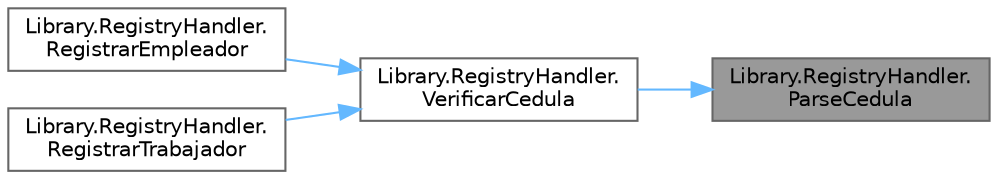 digraph "Library.RegistryHandler.ParseCedula"
{
 // INTERACTIVE_SVG=YES
 // LATEX_PDF_SIZE
  bgcolor="transparent";
  edge [fontname=Helvetica,fontsize=10,labelfontname=Helvetica,labelfontsize=10];
  node [fontname=Helvetica,fontsize=10,shape=box,height=0.2,width=0.4];
  rankdir="RL";
  Node1 [label="Library.RegistryHandler.\lParseCedula",height=0.2,width=0.4,color="gray40", fillcolor="grey60", style="filled", fontcolor="black",tooltip="Método para convertir un string a un formato apropiado de cédula."];
  Node1 -> Node2 [dir="back",color="steelblue1",style="solid"];
  Node2 [label="Library.RegistryHandler.\lVerificarCedula",height=0.2,width=0.4,color="grey40", fillcolor="white", style="filled",URL="$classLibrary_1_1RegistryHandler.html#a0c15a9f4f299b78bdacc69dedb427a7d",tooltip="Método para verificar la cédula de un Usuario."];
  Node2 -> Node3 [dir="back",color="steelblue1",style="solid"];
  Node3 [label="Library.RegistryHandler.\lRegistrarEmpleador",height=0.2,width=0.4,color="grey40", fillcolor="white", style="filled",URL="$classLibrary_1_1RegistryHandler.html#a9cea158f44e96feb3ee3b4cf8a2c166c",tooltip="Método para registrar un empleador."];
  Node2 -> Node4 [dir="back",color="steelblue1",style="solid"];
  Node4 [label="Library.RegistryHandler.\lRegistrarTrabajador",height=0.2,width=0.4,color="grey40", fillcolor="white", style="filled",URL="$classLibrary_1_1RegistryHandler.html#a0bf9704d7dc2ab9bf3cde59b66012d69",tooltip="Método para registrar un trabajador."];
}
